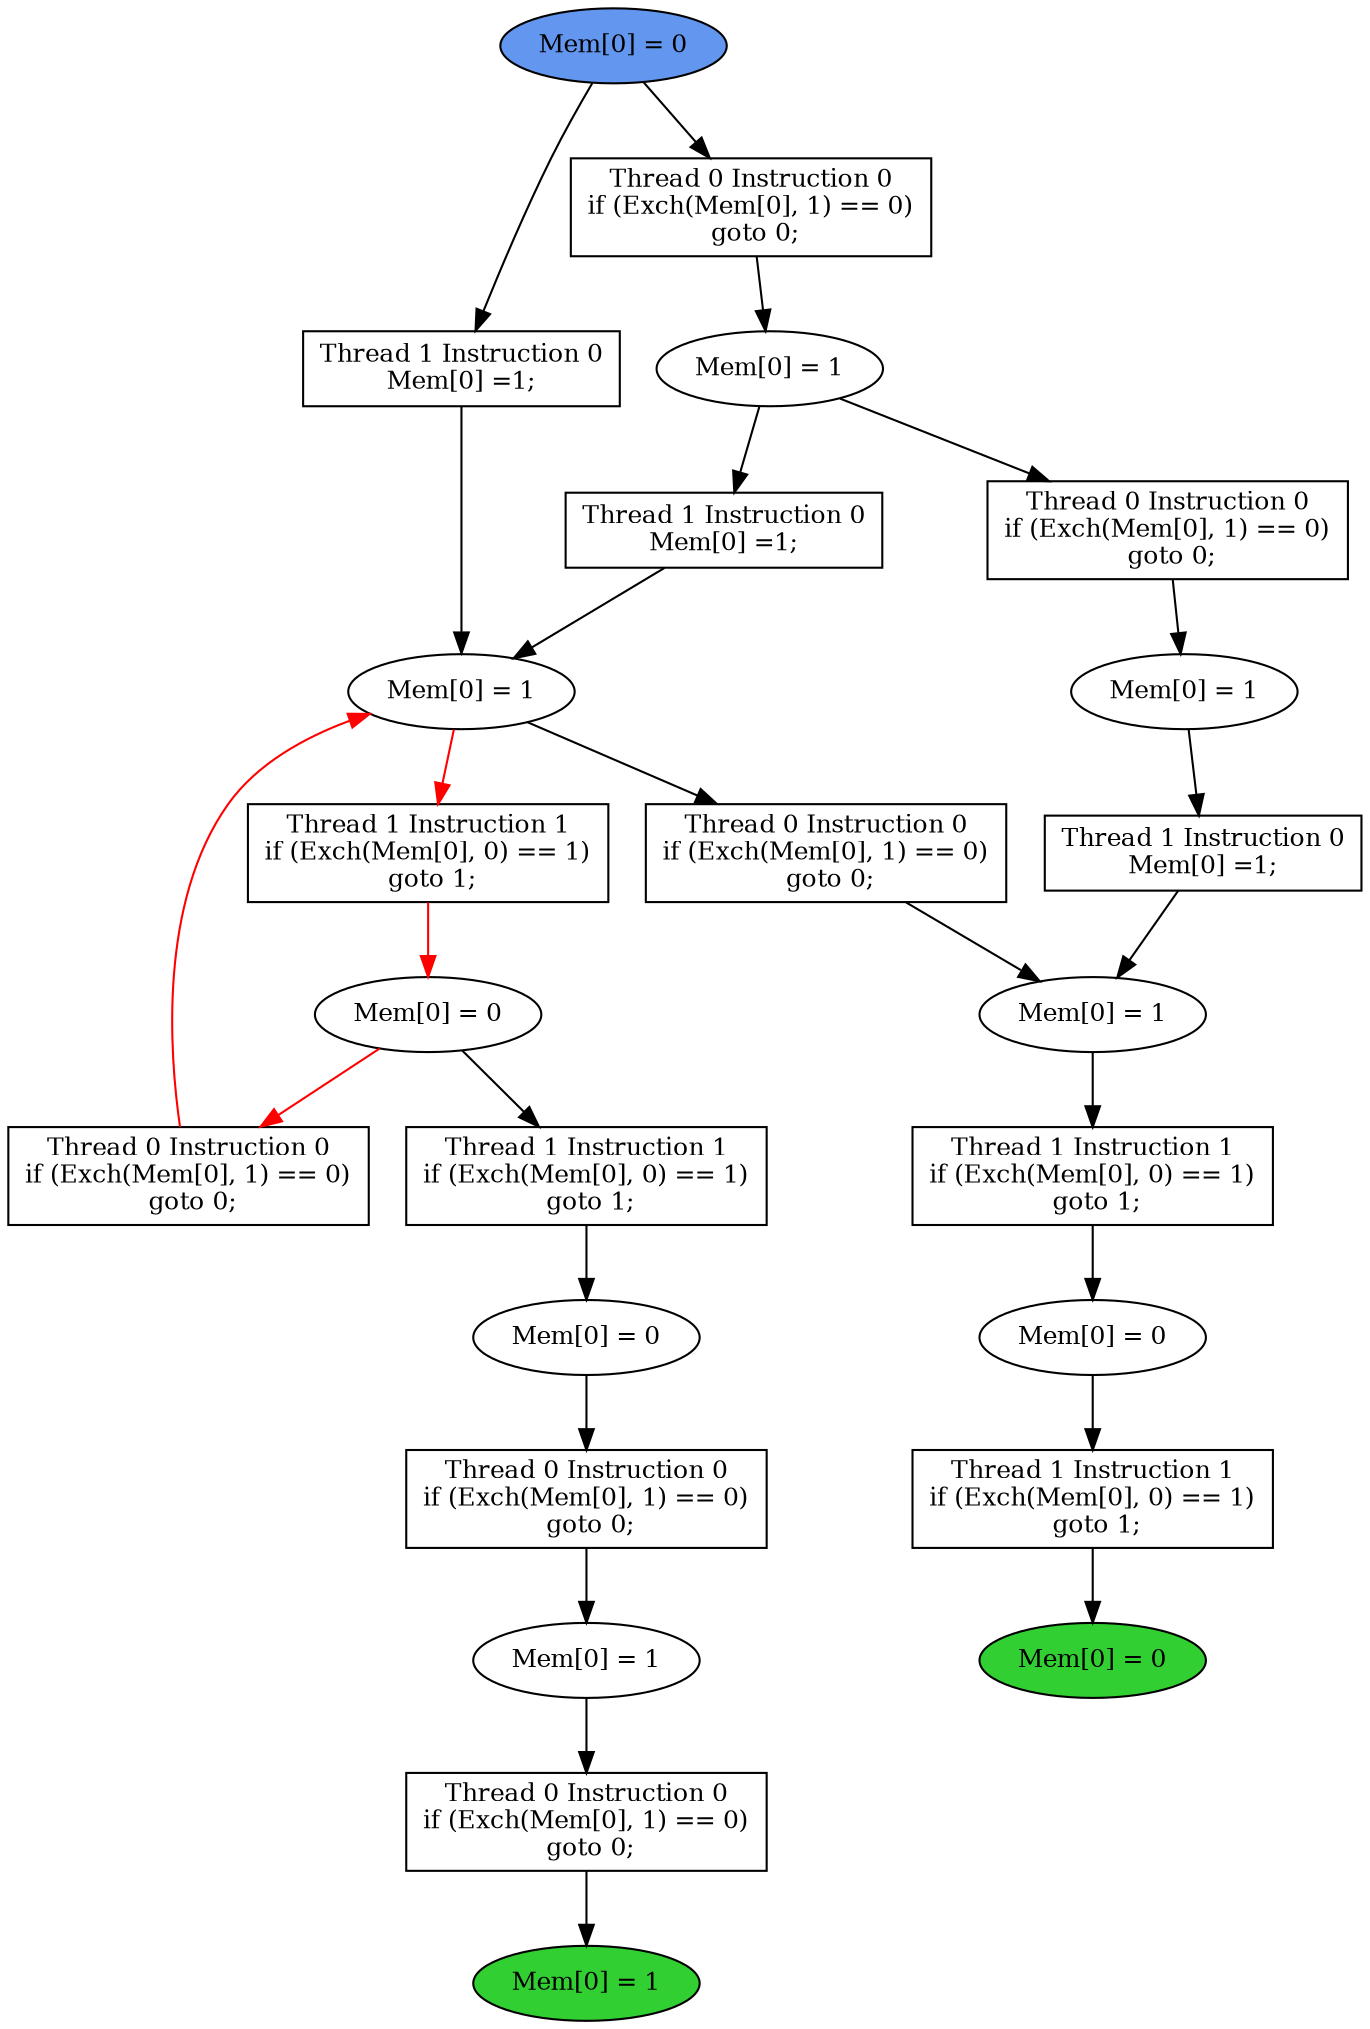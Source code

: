 digraph "graph" {
graph [fontsize=12]
node [fontsize=12]
edge [fontsize=12]
rankdir=TB;
"N15" -> "N14" [uuid = "<A0, END1>", color = "#000000", fontcolor = "#ffffff", style = "solid", label = "", dir = "forward", weight = "1"]
"N17" -> "N16" [uuid = "<A1, S7>", color = "#000000", fontcolor = "#ffffff", style = "solid", label = "", dir = "forward", weight = "1"]
"N31" -> "N29" [uuid = "<A2, S0>", color = "#000000", fontcolor = "#ffffff", style = "solid", label = "", dir = "forward", weight = "1"]
"N30" -> "N29" [uuid = "<A3, S0>", color = "#000000", fontcolor = "#ffffff", style = "solid", label = "", dir = "forward", weight = "1"]
"N29" -> "N26" [uuid = "<A4, S0>", color = "#ff0000", fontcolor = "#ffffff", style = "solid", label = "", dir = "back", weight = "1"]
"N28" -> "N27" [uuid = "<A5, S6>", color = "#ff0000", fontcolor = "#ffffff", style = "solid", label = "", dir = "forward", weight = "1"]
"N13" -> "N12" [uuid = "<A6, S5>", color = "#000000", fontcolor = "#ffffff", style = "solid", label = "", dir = "forward", weight = "1"]
"N9" -> "N8" [uuid = "<A7, END0>", color = "#000000", fontcolor = "#ffffff", style = "solid", label = "", dir = "forward", weight = "1"]
"N11" -> "N10" [uuid = "<A8, S4>", color = "#000000", fontcolor = "#ffffff", style = "solid", label = "", dir = "forward", weight = "1"]
"N21" -> "N20" [uuid = "<A9, S3>", color = "#000000", fontcolor = "#ffffff", style = "solid", label = "", dir = "forward", weight = "1"]
"N22" -> "N18" [uuid = "<A10, S2>", color = "#000000", fontcolor = "#ffffff", style = "solid", label = "", dir = "forward", weight = "1"]
"N33" -> "N32" [uuid = "<A11, S1>", color = "#000000", fontcolor = "#ffffff", style = "solid", label = "", dir = "forward", weight = "1"]
"N19" -> "N18" [uuid = "<A12, S2>", color = "#000000", fontcolor = "#ffffff", style = "solid", label = "", dir = "forward", weight = "1"]
"N16" -> "N15" [uuid = "<A0, S7>", color = "#000000", fontcolor = "#ffffff", style = "solid", label = "", dir = "forward", weight = "1"]
"N18" -> "N17" [uuid = "<A1, S2>", color = "#000000", fontcolor = "#ffffff", style = "solid", label = "", dir = "forward", weight = "1"]
"N32" -> "N31" [uuid = "<A2, S1>", color = "#000000", fontcolor = "#ffffff", style = "solid", label = "", dir = "forward", weight = "1"]
"N34" -> "N30" [uuid = "<A3, START$0>", color = "#000000", fontcolor = "#ffffff", style = "solid", label = "", dir = "forward", weight = "1"]
"N27" -> "N26" [uuid = "<A4, S6>", color = "#ff0000", fontcolor = "#ffffff", style = "solid", label = "", dir = "forward", weight = "1"]
"N29" -> "N28" [uuid = "<A5, S0>", color = "#ff0000", fontcolor = "#ffffff", style = "solid", label = "", dir = "forward", weight = "1"]
"N27" -> "N13" [uuid = "<A6, S6>", color = "#000000", fontcolor = "#ffffff", style = "solid", label = "", dir = "forward", weight = "1"]
"N10" -> "N9" [uuid = "<A7, S4>", color = "#000000", fontcolor = "#ffffff", style = "solid", label = "", dir = "forward", weight = "1"]
"N12" -> "N11" [uuid = "<A8, S5>", color = "#000000", fontcolor = "#ffffff", style = "solid", label = "", dir = "forward", weight = "1"]
"N32" -> "N21" [uuid = "<A9, S1>", color = "#000000", fontcolor = "#ffffff", style = "solid", label = "", dir = "forward", weight = "1"]
"N29" -> "N22" [uuid = "<A10, S0>", color = "#000000", fontcolor = "#ffffff", style = "solid", label = "", dir = "forward", weight = "1"]
"N34" -> "N33" [uuid = "<A11, START$0>", color = "#000000", fontcolor = "#ffffff", style = "solid", label = "", dir = "forward", weight = "1"]
"N20" -> "N19" [uuid = "<A12, S3>", color = "#000000", fontcolor = "#ffffff", style = "solid", label = "", dir = "forward", weight = "1"]
"N8" [uuid="END0", label="Mem[0] = 1", fillcolor = "#31cf31", fontcolor = "#000000", shape = "ellipse", style = "filled, solid"]
"N9" [uuid="A7", label="Thread 0 Instruction 0
if (Exch(Mem[0], 1) == 0)
 goto 0;", fillcolor = "#ffffff", fontcolor = "#000000", shape = "box", style = "filled, solid"]
"N10" [uuid="S4", label="Mem[0] = 1", fillcolor = "#ffffff", fontcolor = "#000000", shape = "ellipse", style = "filled, solid"]
"N11" [uuid="A8", label="Thread 0 Instruction 0
if (Exch(Mem[0], 1) == 0)
 goto 0;", fillcolor = "#ffffff", fontcolor = "#000000", shape = "box", style = "filled, solid"]
"N12" [uuid="S5", label="Mem[0] = 0", fillcolor = "#ffffff", fontcolor = "#000000", shape = "ellipse", style = "filled, solid"]
"N13" [uuid="A6", label="Thread 1 Instruction 1
if (Exch(Mem[0], 0) == 1)
 goto 1;", fillcolor = "#ffffff", fontcolor = "#000000", shape = "box", style = "filled, solid"]
"N14" [uuid="END1", label="Mem[0] = 0", fillcolor = "#31cf31", fontcolor = "#000000", shape = "ellipse", style = "filled, solid"]
"N15" [uuid="A0", label="Thread 1 Instruction 1
if (Exch(Mem[0], 0) == 1)
 goto 1;", fillcolor = "#ffffff", fontcolor = "#000000", shape = "box", style = "filled, solid"]
"N16" [uuid="S7", label="Mem[0] = 0", fillcolor = "#ffffff", fontcolor = "#000000", shape = "ellipse", style = "filled, solid"]
"N17" [uuid="A1", label="Thread 1 Instruction 1
if (Exch(Mem[0], 0) == 1)
 goto 1;", fillcolor = "#ffffff", fontcolor = "#000000", shape = "box", style = "filled, solid"]
"N18" [uuid="S2", label="Mem[0] = 1", fillcolor = "#ffffff", fontcolor = "#000000", shape = "ellipse", style = "filled, solid"]
"N19" [uuid="A12", label="Thread 1 Instruction 0
Mem[0] =1;", fillcolor = "#ffffff", fontcolor = "#000000", shape = "box", style = "filled, solid"]
"N20" [uuid="S3", label="Mem[0] = 1", fillcolor = "#ffffff", fontcolor = "#000000", shape = "ellipse", style = "filled, solid"]
"N21" [uuid="A9", label="Thread 0 Instruction 0
if (Exch(Mem[0], 1) == 0)
 goto 0;", fillcolor = "#ffffff", fontcolor = "#000000", shape = "box", style = "filled, solid"]
"N22" [uuid="A10", label="Thread 0 Instruction 0
if (Exch(Mem[0], 1) == 0)
 goto 0;", fillcolor = "#ffffff", fontcolor = "#000000", shape = "box", style = "filled, solid"]
"N26" [uuid="A4", label="Thread 0 Instruction 0
if (Exch(Mem[0], 1) == 0)
 goto 0;", fillcolor = "#ffffff", fontcolor = "#000000", shape = "box", style = "filled, solid"]
"N27" [uuid="S6", label="Mem[0] = 0", fillcolor = "#ffffff", fontcolor = "#000000", shape = "ellipse", style = "filled, solid"]
"N28" [uuid="A5", label="Thread 1 Instruction 1
if (Exch(Mem[0], 0) == 1)
 goto 1;", fillcolor = "#ffffff", fontcolor = "#000000", shape = "box", style = "filled, solid"]
"N29" [uuid="S0", label="Mem[0] = 1", fillcolor = "#ffffff", fontcolor = "#000000", shape = "ellipse", style = "filled, solid"]
"N30" [uuid="A3", label="Thread 1 Instruction 0
Mem[0] =1;", fillcolor = "#ffffff", fontcolor = "#000000", shape = "box", style = "filled, solid"]
"N31" [uuid="A2", label="Thread 1 Instruction 0
Mem[0] =1;", fillcolor = "#ffffff", fontcolor = "#000000", shape = "box", style = "filled, solid"]
"N32" [uuid="S1", label="Mem[0] = 1", fillcolor = "#ffffff", fontcolor = "#000000", shape = "ellipse", style = "filled, solid"]
"N33" [uuid="A11", label="Thread 0 Instruction 0
if (Exch(Mem[0], 1) == 0)
 goto 0;", fillcolor = "#ffffff", fontcolor = "#000000", shape = "box", style = "filled, solid"]
"N34" [uuid="START$0", label="Mem[0] = 0", fillcolor = "#6396ef", fontcolor = "#000000", shape = "ellipse", style = "filled, solid"]
}
